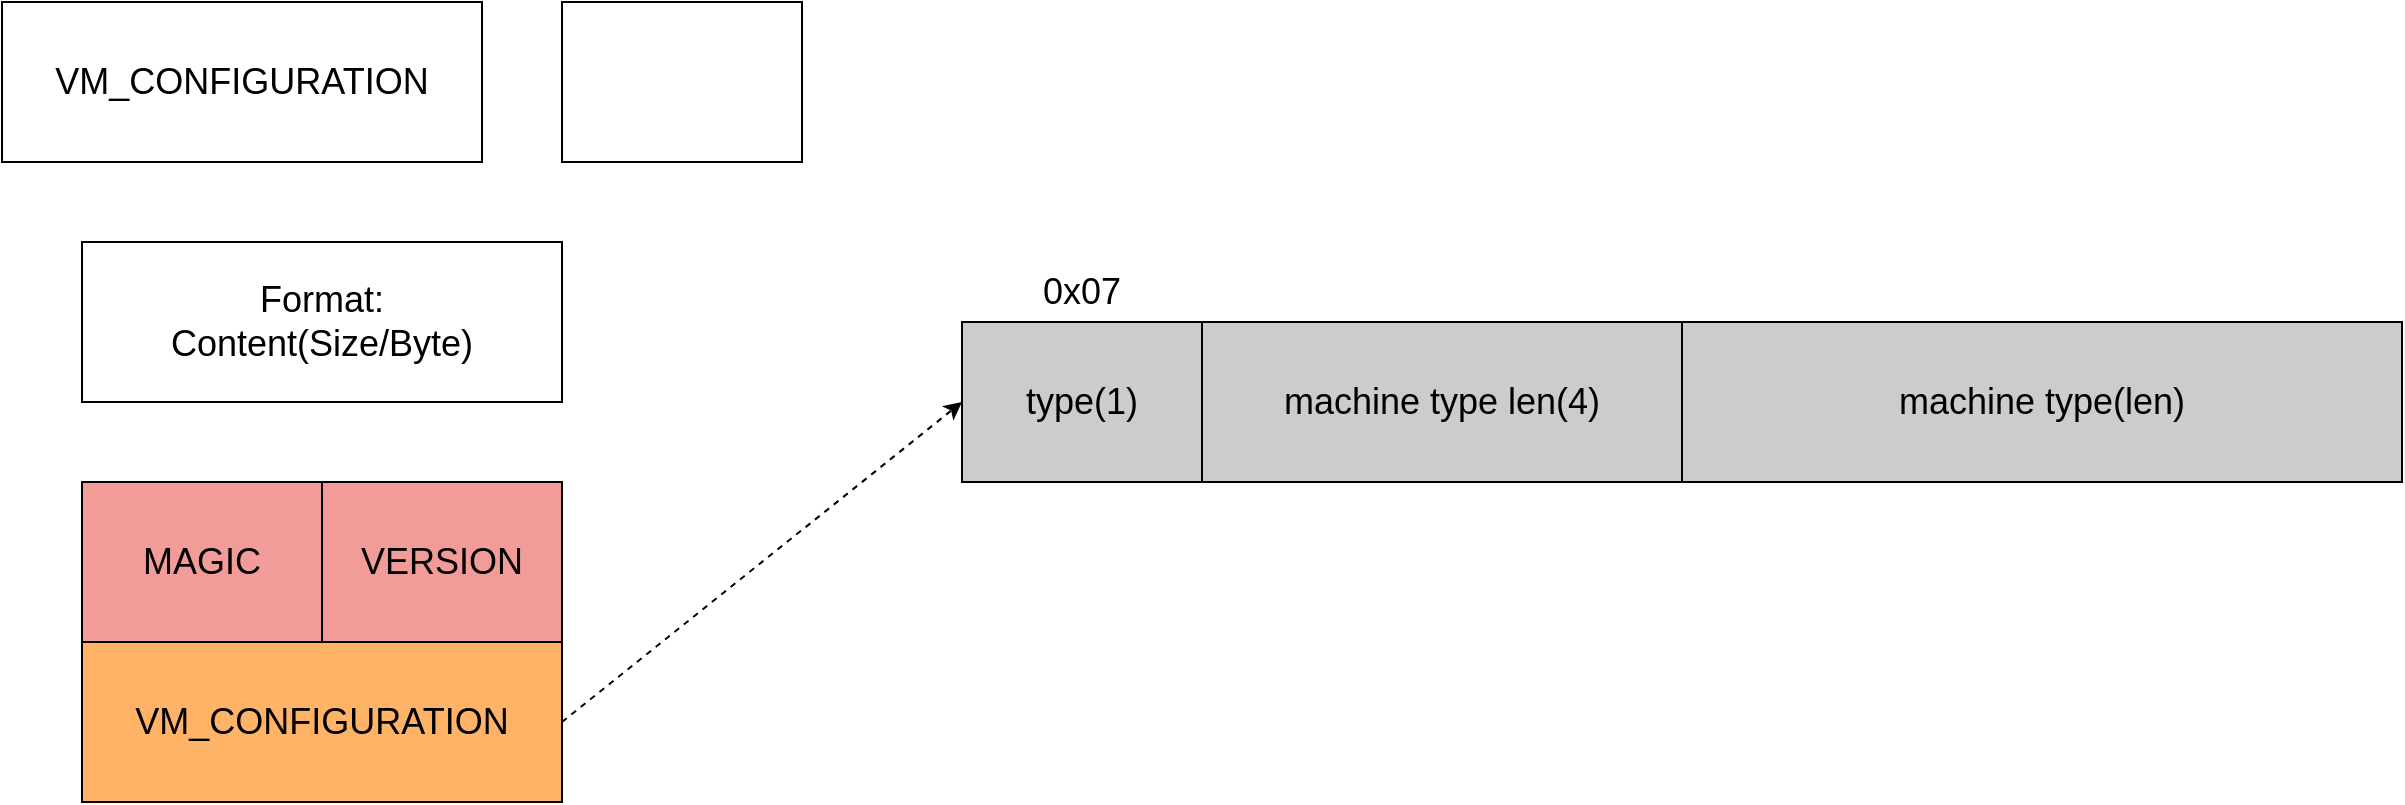 <mxfile version="20.2.3" type="github">
  <diagram id="pxF-jKxXXbTpe3DI_HJF" name="第 1 页">
    <mxGraphModel dx="1038" dy="1748" grid="1" gridSize="10" guides="1" tooltips="1" connect="1" arrows="1" fold="1" page="1" pageScale="1" pageWidth="827" pageHeight="1169" math="0" shadow="0">
      <root>
        <mxCell id="0" />
        <mxCell id="1" parent="0" />
        <mxCell id="RH6bYwl-bpcb5SBCjSm3-1" value="&lt;font style=&quot;font-size: 18px;&quot;&gt;MAGIC&lt;/font&gt;" style="rounded=0;whiteSpace=wrap;html=1;fillColor=#F19C99;" parent="1" vertex="1">
          <mxGeometry x="120" y="120" width="120" height="80" as="geometry" />
        </mxCell>
        <mxCell id="RH6bYwl-bpcb5SBCjSm3-2" value="&lt;font style=&quot;font-size: 18px;&quot;&gt;VERSION&lt;/font&gt;" style="rounded=0;whiteSpace=wrap;html=1;fillColor=#F19C99;" parent="1" vertex="1">
          <mxGeometry x="240" y="120" width="120" height="80" as="geometry" />
        </mxCell>
        <mxCell id="RH6bYwl-bpcb5SBCjSm3-3" value="" style="rounded=0;whiteSpace=wrap;html=1;" parent="1" vertex="1">
          <mxGeometry x="360" y="-120" width="120" height="80" as="geometry" />
        </mxCell>
        <mxCell id="RH6bYwl-bpcb5SBCjSm3-5" value="&lt;font style=&quot;font-size: 18px;&quot;&gt;VM_CONFIGURATION&lt;/font&gt;" style="rounded=0;whiteSpace=wrap;html=1;fillColor=#FFB366;" parent="1" vertex="1">
          <mxGeometry x="120" y="200" width="240" height="80" as="geometry" />
        </mxCell>
        <mxCell id="RH6bYwl-bpcb5SBCjSm3-6" value="&lt;font style=&quot;font-size: 18px;&quot;&gt;VM_CONFIGURATION&lt;/font&gt;" style="rounded=0;whiteSpace=wrap;html=1;" parent="1" vertex="1">
          <mxGeometry x="80" y="-120" width="240" height="80" as="geometry" />
        </mxCell>
        <mxCell id="RH6bYwl-bpcb5SBCjSm3-7" value="type(1)" style="rounded=0;whiteSpace=wrap;html=1;fontSize=18;fillColor=#CCCCCC;" parent="1" vertex="1">
          <mxGeometry x="560" y="40" width="120" height="80" as="geometry" />
        </mxCell>
        <mxCell id="RH6bYwl-bpcb5SBCjSm3-8" value="0x07" style="text;html=1;strokeColor=none;fillColor=none;align=center;verticalAlign=middle;whiteSpace=wrap;rounded=0;fontSize=18;" parent="1" vertex="1">
          <mxGeometry x="590" y="10" width="60" height="30" as="geometry" />
        </mxCell>
        <mxCell id="RH6bYwl-bpcb5SBCjSm3-9" value="machine type len(4)" style="rounded=0;whiteSpace=wrap;html=1;fontSize=18;fillColor=#CCCCCC;" parent="1" vertex="1">
          <mxGeometry x="680" y="40" width="240" height="80" as="geometry" />
        </mxCell>
        <mxCell id="RH6bYwl-bpcb5SBCjSm3-10" value="machine type(len)" style="rounded=0;whiteSpace=wrap;html=1;fontSize=18;fillColor=#CCCCCC;" parent="1" vertex="1">
          <mxGeometry x="920" y="40" width="360" height="80" as="geometry" />
        </mxCell>
        <mxCell id="RH6bYwl-bpcb5SBCjSm3-12" value="" style="endArrow=classic;html=1;rounded=0;fontSize=18;entryX=0;entryY=0.5;entryDx=0;entryDy=0;dashed=1;" parent="1" target="RH6bYwl-bpcb5SBCjSm3-7" edge="1">
          <mxGeometry width="50" height="50" relative="1" as="geometry">
            <mxPoint x="360" y="240" as="sourcePoint" />
            <mxPoint x="410" y="190" as="targetPoint" />
          </mxGeometry>
        </mxCell>
        <mxCell id="UqULxAHt8uUY80FvIUKQ-1" value="&lt;font style=&quot;font-size: 18px;&quot;&gt;Format:&lt;br&gt;Content(Size/Byte)&lt;br&gt;&lt;/font&gt;" style="rounded=0;whiteSpace=wrap;html=1;" vertex="1" parent="1">
          <mxGeometry x="120" width="240" height="80" as="geometry" />
        </mxCell>
      </root>
    </mxGraphModel>
  </diagram>
</mxfile>
